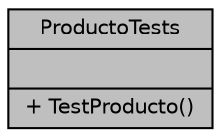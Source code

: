 digraph "ProductoTests"
{
 // INTERACTIVE_SVG=YES
 // LATEX_PDF_SIZE
  edge [fontname="Helvetica",fontsize="10",labelfontname="Helvetica",labelfontsize="10"];
  node [fontname="Helvetica",fontsize="10",shape=record];
  Node1 [label="{ProductoTests\n||+ TestProducto()\l}",height=0.2,width=0.4,color="black", fillcolor="grey75", style="filled", fontcolor="black",tooltip="Test para la clase Producto, creo instancia de Producto y verifico que sus campos sean correctos"];
}
